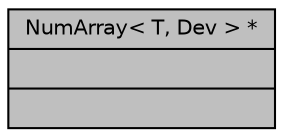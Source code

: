 digraph "NumArray&lt; T, Dev &gt; *"
{
 // INTERACTIVE_SVG=YES
  bgcolor="transparent";
  edge [fontname="Helvetica",fontsize="10",labelfontname="Helvetica",labelfontsize="10"];
  node [fontname="Helvetica",fontsize="10",shape=record];
  Node1 [label="{NumArray\< T, Dev \> *\n||}",height=0.2,width=0.4,color="black", fillcolor="grey75", style="filled", fontcolor="black"];
}
